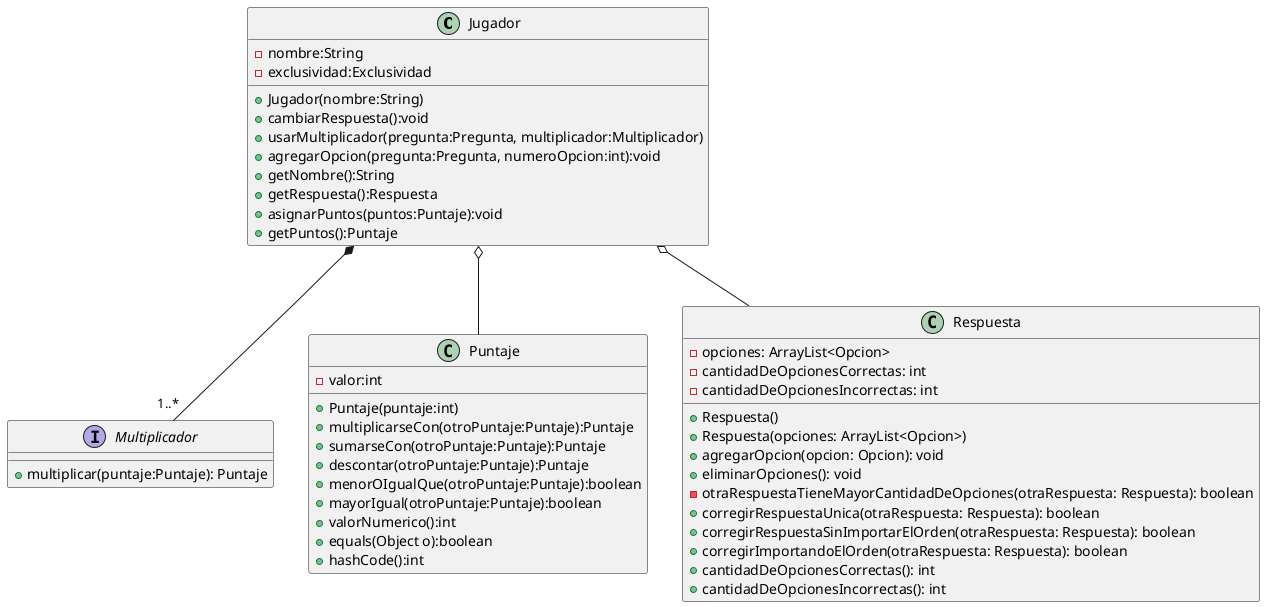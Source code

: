 
@startuml


'https://plantuml.com/class-diagram

class Jugador {
    - nombre:String
    - exclusividad:Exclusividad
    + Jugador(nombre:String)
    + cambiarRespuesta():void
    +usarMultiplicador(pregunta:Pregunta, multiplicador:Multiplicador)
    + agregarOpcion(pregunta:Pregunta, numeroOpcion:int):void
    + getNombre():String
    + getRespuesta():Respuesta
    + asignarPuntos(puntos:Puntaje):void
    + getPuntos():Puntaje
}

interface Multiplicador {
    + multiplicar(puntaje:Puntaje): Puntaje
}

class Puntaje {
    - valor:int
    + Puntaje(puntaje:int)
    + multiplicarseCon(otroPuntaje:Puntaje):Puntaje
    + sumarseCon(otroPuntaje:Puntaje):Puntaje
    + descontar(otroPuntaje:Puntaje):Puntaje
    + menorOIgualQue(otroPuntaje:Puntaje):boolean
    + mayorIgual(otroPuntaje:Puntaje):boolean
    + valorNumerico():int 
    + equals(Object o):boolean
    + hashCode():int
}

class Respuesta {
        - opciones: ArrayList<Opcion>
        - cantidadDeOpcionesCorrectas: int
        - cantidadDeOpcionesIncorrectas: int

        + Respuesta()
        + Respuesta(opciones: ArrayList<Opcion>)
        + agregarOpcion(opcion: Opcion): void
        + eliminarOpciones(): void
        - otraRespuestaTieneMayorCantidadDeOpciones(otraRespuesta: Respuesta): boolean
        + corregirRespuestaUnica(otraRespuesta: Respuesta): boolean
        + corregirRespuestaSinImportarElOrden(otraRespuesta: Respuesta): boolean
        + corregirImportandoElOrden(otraRespuesta: Respuesta): boolean
        + cantidadDeOpcionesCorrectas(): int
        + cantidadDeOpcionesIncorrectas(): int
    }

Jugador *-- "1..*" Multiplicador
Jugador o-- Puntaje
Jugador o-- Respuesta

@enduml
